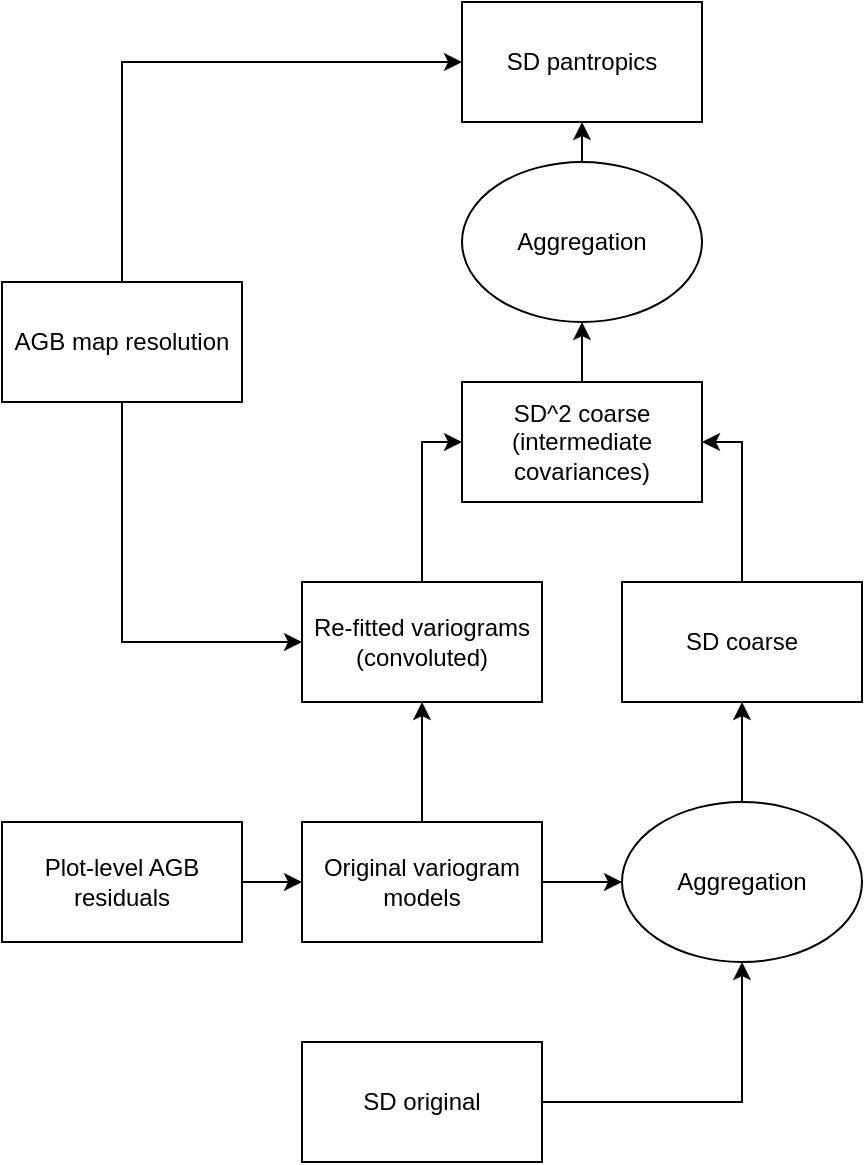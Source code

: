 <mxfile version="13.4.0" type="github">
  <diagram id="atoCPiFj90fBA62oUBCK" name="Page-1">
    <mxGraphModel dx="1038" dy="617" grid="1" gridSize="10" guides="1" tooltips="1" connect="1" arrows="1" fold="1" page="1" pageScale="1" pageWidth="850" pageHeight="1100" math="0" shadow="0">
      <root>
        <mxCell id="0" />
        <mxCell id="1" parent="0" />
        <mxCell id="fiW5DyOT-SFHCX45r3jM-8" style="edgeStyle=orthogonalEdgeStyle;rounded=0;orthogonalLoop=1;jettySize=auto;html=1;exitX=1;exitY=0.5;exitDx=0;exitDy=0;entryX=0;entryY=0.5;entryDx=0;entryDy=0;" parent="1" source="fiW5DyOT-SFHCX45r3jM-1" target="fiW5DyOT-SFHCX45r3jM-2" edge="1">
          <mxGeometry relative="1" as="geometry" />
        </mxCell>
        <mxCell id="fiW5DyOT-SFHCX45r3jM-1" value="Plot-level AGB residuals" style="rounded=0;whiteSpace=wrap;html=1;" parent="1" vertex="1">
          <mxGeometry x="160" y="510" width="120" height="60" as="geometry" />
        </mxCell>
        <mxCell id="fiW5DyOT-SFHCX45r3jM-9" style="edgeStyle=orthogonalEdgeStyle;rounded=0;orthogonalLoop=1;jettySize=auto;html=1;exitX=1;exitY=0.5;exitDx=0;exitDy=0;entryX=0;entryY=0.5;entryDx=0;entryDy=0;" parent="1" source="fiW5DyOT-SFHCX45r3jM-2" target="fiW5DyOT-SFHCX45r3jM-5" edge="1">
          <mxGeometry relative="1" as="geometry" />
        </mxCell>
        <mxCell id="fiW5DyOT-SFHCX45r3jM-11" style="edgeStyle=orthogonalEdgeStyle;rounded=0;orthogonalLoop=1;jettySize=auto;html=1;exitX=0.5;exitY=0;exitDx=0;exitDy=0;entryX=0.5;entryY=1;entryDx=0;entryDy=0;" parent="1" source="fiW5DyOT-SFHCX45r3jM-2" target="fiW5DyOT-SFHCX45r3jM-7" edge="1">
          <mxGeometry relative="1" as="geometry" />
        </mxCell>
        <mxCell id="fiW5DyOT-SFHCX45r3jM-2" value="Original variogram models" style="rounded=0;whiteSpace=wrap;html=1;" parent="1" vertex="1">
          <mxGeometry x="310" y="510" width="120" height="60" as="geometry" />
        </mxCell>
        <mxCell id="fiW5DyOT-SFHCX45r3jM-10" style="edgeStyle=orthogonalEdgeStyle;rounded=0;orthogonalLoop=1;jettySize=auto;html=1;exitX=0.5;exitY=0;exitDx=0;exitDy=0;entryX=0.5;entryY=1;entryDx=0;entryDy=0;" parent="1" source="fiW5DyOT-SFHCX45r3jM-5" target="fiW5DyOT-SFHCX45r3jM-6" edge="1">
          <mxGeometry relative="1" as="geometry" />
        </mxCell>
        <mxCell id="fiW5DyOT-SFHCX45r3jM-5" value="Aggregation" style="ellipse;whiteSpace=wrap;html=1;" parent="1" vertex="1">
          <mxGeometry x="470" y="500" width="120" height="80" as="geometry" />
        </mxCell>
        <mxCell id="fiW5DyOT-SFHCX45r3jM-16" style="edgeStyle=orthogonalEdgeStyle;rounded=0;orthogonalLoop=1;jettySize=auto;html=1;exitX=0.5;exitY=0;exitDx=0;exitDy=0;entryX=1;entryY=0.5;entryDx=0;entryDy=0;" parent="1" source="fiW5DyOT-SFHCX45r3jM-6" target="fiW5DyOT-SFHCX45r3jM-20" edge="1">
          <mxGeometry relative="1" as="geometry" />
        </mxCell>
        <mxCell id="fiW5DyOT-SFHCX45r3jM-6" value="SD coarse" style="rounded=0;whiteSpace=wrap;html=1;" parent="1" vertex="1">
          <mxGeometry x="470" y="390" width="120" height="60" as="geometry" />
        </mxCell>
        <mxCell id="fiW5DyOT-SFHCX45r3jM-15" style="edgeStyle=orthogonalEdgeStyle;rounded=0;orthogonalLoop=1;jettySize=auto;html=1;exitX=0.5;exitY=0;exitDx=0;exitDy=0;entryX=0;entryY=0.5;entryDx=0;entryDy=0;" parent="1" source="fiW5DyOT-SFHCX45r3jM-7" target="fiW5DyOT-SFHCX45r3jM-20" edge="1">
          <mxGeometry relative="1" as="geometry" />
        </mxCell>
        <mxCell id="fiW5DyOT-SFHCX45r3jM-7" value="Re-fitted variograms (convoluted)" style="rounded=0;whiteSpace=wrap;html=1;" parent="1" vertex="1">
          <mxGeometry x="310" y="390" width="120" height="60" as="geometry" />
        </mxCell>
        <mxCell id="fiW5DyOT-SFHCX45r3jM-13" style="edgeStyle=orthogonalEdgeStyle;rounded=0;orthogonalLoop=1;jettySize=auto;html=1;exitX=1;exitY=0.5;exitDx=0;exitDy=0;entryX=0.5;entryY=1;entryDx=0;entryDy=0;" parent="1" source="fiW5DyOT-SFHCX45r3jM-12" target="fiW5DyOT-SFHCX45r3jM-5" edge="1">
          <mxGeometry relative="1" as="geometry" />
        </mxCell>
        <mxCell id="fiW5DyOT-SFHCX45r3jM-12" value="SD original" style="rounded=0;whiteSpace=wrap;html=1;" parent="1" vertex="1">
          <mxGeometry x="310" y="620" width="120" height="60" as="geometry" />
        </mxCell>
        <mxCell id="fiW5DyOT-SFHCX45r3jM-18" style="edgeStyle=orthogonalEdgeStyle;rounded=0;orthogonalLoop=1;jettySize=auto;html=1;exitX=0.5;exitY=0;exitDx=0;exitDy=0;entryX=0.5;entryY=1;entryDx=0;entryDy=0;" parent="1" source="fiW5DyOT-SFHCX45r3jM-14" target="fiW5DyOT-SFHCX45r3jM-17" edge="1">
          <mxGeometry relative="1" as="geometry" />
        </mxCell>
        <mxCell id="fiW5DyOT-SFHCX45r3jM-14" value="Aggregation" style="ellipse;whiteSpace=wrap;html=1;" parent="1" vertex="1">
          <mxGeometry x="390" y="180" width="120" height="80" as="geometry" />
        </mxCell>
        <mxCell id="fiW5DyOT-SFHCX45r3jM-17" value="SD pantropics" style="rounded=0;whiteSpace=wrap;html=1;" parent="1" vertex="1">
          <mxGeometry x="390" y="100" width="120" height="60" as="geometry" />
        </mxCell>
        <mxCell id="fiW5DyOT-SFHCX45r3jM-21" style="edgeStyle=orthogonalEdgeStyle;rounded=0;orthogonalLoop=1;jettySize=auto;html=1;exitX=0.5;exitY=0;exitDx=0;exitDy=0;entryX=0.5;entryY=1;entryDx=0;entryDy=0;" parent="1" source="fiW5DyOT-SFHCX45r3jM-20" target="fiW5DyOT-SFHCX45r3jM-14" edge="1">
          <mxGeometry relative="1" as="geometry" />
        </mxCell>
        <mxCell id="fiW5DyOT-SFHCX45r3jM-20" value="SD^2 coarse&lt;br&gt;(intermediate covariances)" style="rounded=0;whiteSpace=wrap;html=1;" parent="1" vertex="1">
          <mxGeometry x="390" y="290" width="120" height="60" as="geometry" />
        </mxCell>
        <mxCell id="o4jqiJ7NzeQlLyXs4A3R-2" style="edgeStyle=orthogonalEdgeStyle;rounded=0;orthogonalLoop=1;jettySize=auto;html=1;exitX=0.5;exitY=1;exitDx=0;exitDy=0;entryX=0;entryY=0.5;entryDx=0;entryDy=0;" edge="1" parent="1" source="o4jqiJ7NzeQlLyXs4A3R-1" target="fiW5DyOT-SFHCX45r3jM-7">
          <mxGeometry relative="1" as="geometry" />
        </mxCell>
        <mxCell id="o4jqiJ7NzeQlLyXs4A3R-3" style="edgeStyle=orthogonalEdgeStyle;rounded=0;orthogonalLoop=1;jettySize=auto;html=1;exitX=0.5;exitY=0;exitDx=0;exitDy=0;entryX=0;entryY=0.5;entryDx=0;entryDy=0;" edge="1" parent="1" source="o4jqiJ7NzeQlLyXs4A3R-1" target="fiW5DyOT-SFHCX45r3jM-17">
          <mxGeometry relative="1" as="geometry" />
        </mxCell>
        <mxCell id="o4jqiJ7NzeQlLyXs4A3R-1" value="AGB map resolution" style="rounded=0;whiteSpace=wrap;html=1;" vertex="1" parent="1">
          <mxGeometry x="160" y="240" width="120" height="60" as="geometry" />
        </mxCell>
      </root>
    </mxGraphModel>
  </diagram>
</mxfile>
